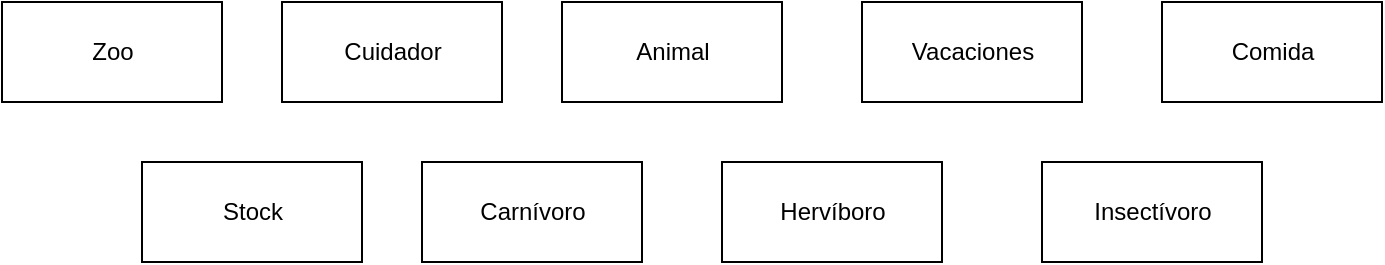 <mxfile>
    <diagram id="1MVXAp7FbuOM5jR8z1t0" name="Page-1">
        <mxGraphModel dx="746" dy="395" grid="1" gridSize="10" guides="1" tooltips="1" connect="1" arrows="1" fold="1" page="1" pageScale="1" pageWidth="827" pageHeight="1169" math="0" shadow="0">
            <root>
                <mxCell id="0"/>
                <mxCell id="1" parent="0"/>
                <mxCell id="5" value="Insectívoro" style="html=1;" vertex="1" parent="1">
                    <mxGeometry x="570" y="180" width="110" height="50" as="geometry"/>
                </mxCell>
                <mxCell id="6" value="Carnívoro" style="html=1;" vertex="1" parent="1">
                    <mxGeometry x="260" y="180" width="110" height="50" as="geometry"/>
                </mxCell>
                <mxCell id="7" value="Hervíboro" style="html=1;" vertex="1" parent="1">
                    <mxGeometry x="410" y="180" width="110" height="50" as="geometry"/>
                </mxCell>
                <mxCell id="8" value="Stock" style="html=1;" vertex="1" parent="1">
                    <mxGeometry x="120" y="180" width="110" height="50" as="geometry"/>
                </mxCell>
                <mxCell id="9" value="Zoo" style="html=1;" vertex="1" parent="1">
                    <mxGeometry x="50" y="100" width="110" height="50" as="geometry"/>
                </mxCell>
                <mxCell id="10" value="Comida" style="html=1;" vertex="1" parent="1">
                    <mxGeometry x="630" y="100" width="110" height="50" as="geometry"/>
                </mxCell>
                <mxCell id="11" value="Vacaciones" style="html=1;" vertex="1" parent="1">
                    <mxGeometry x="480" y="100" width="110" height="50" as="geometry"/>
                </mxCell>
                <mxCell id="12" value="Animal" style="html=1;" vertex="1" parent="1">
                    <mxGeometry x="330" y="100" width="110" height="50" as="geometry"/>
                </mxCell>
                <mxCell id="13" value="Cuidador" style="html=1;" vertex="1" parent="1">
                    <mxGeometry x="190" y="100" width="110" height="50" as="geometry"/>
                </mxCell>
            </root>
        </mxGraphModel>
    </diagram>
</mxfile>
